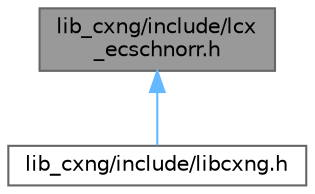 digraph "lib_cxng/include/lcx_ecschnorr.h"
{
 // LATEX_PDF_SIZE
  bgcolor="transparent";
  edge [fontname=Helvetica,fontsize=10,labelfontname=Helvetica,labelfontsize=10];
  node [fontname=Helvetica,fontsize=10,shape=box,height=0.2,width=0.4];
  Node1 [label="lib_cxng/include/lcx\l_ecschnorr.h",height=0.2,width=0.4,color="gray40", fillcolor="grey60", style="filled", fontcolor="black",tooltip="ECSDSA (Elliptic Curve-based Schnorr Digital Signature Algorithm)."];
  Node1 -> Node2 [dir="back",color="steelblue1",style="solid"];
  Node2 [label="lib_cxng/include/libcxng.h",height=0.2,width=0.4,color="grey40", fillcolor="white", style="filled",URL="$libcxng_8h.html",tooltip="Include cryptography files."];
}
